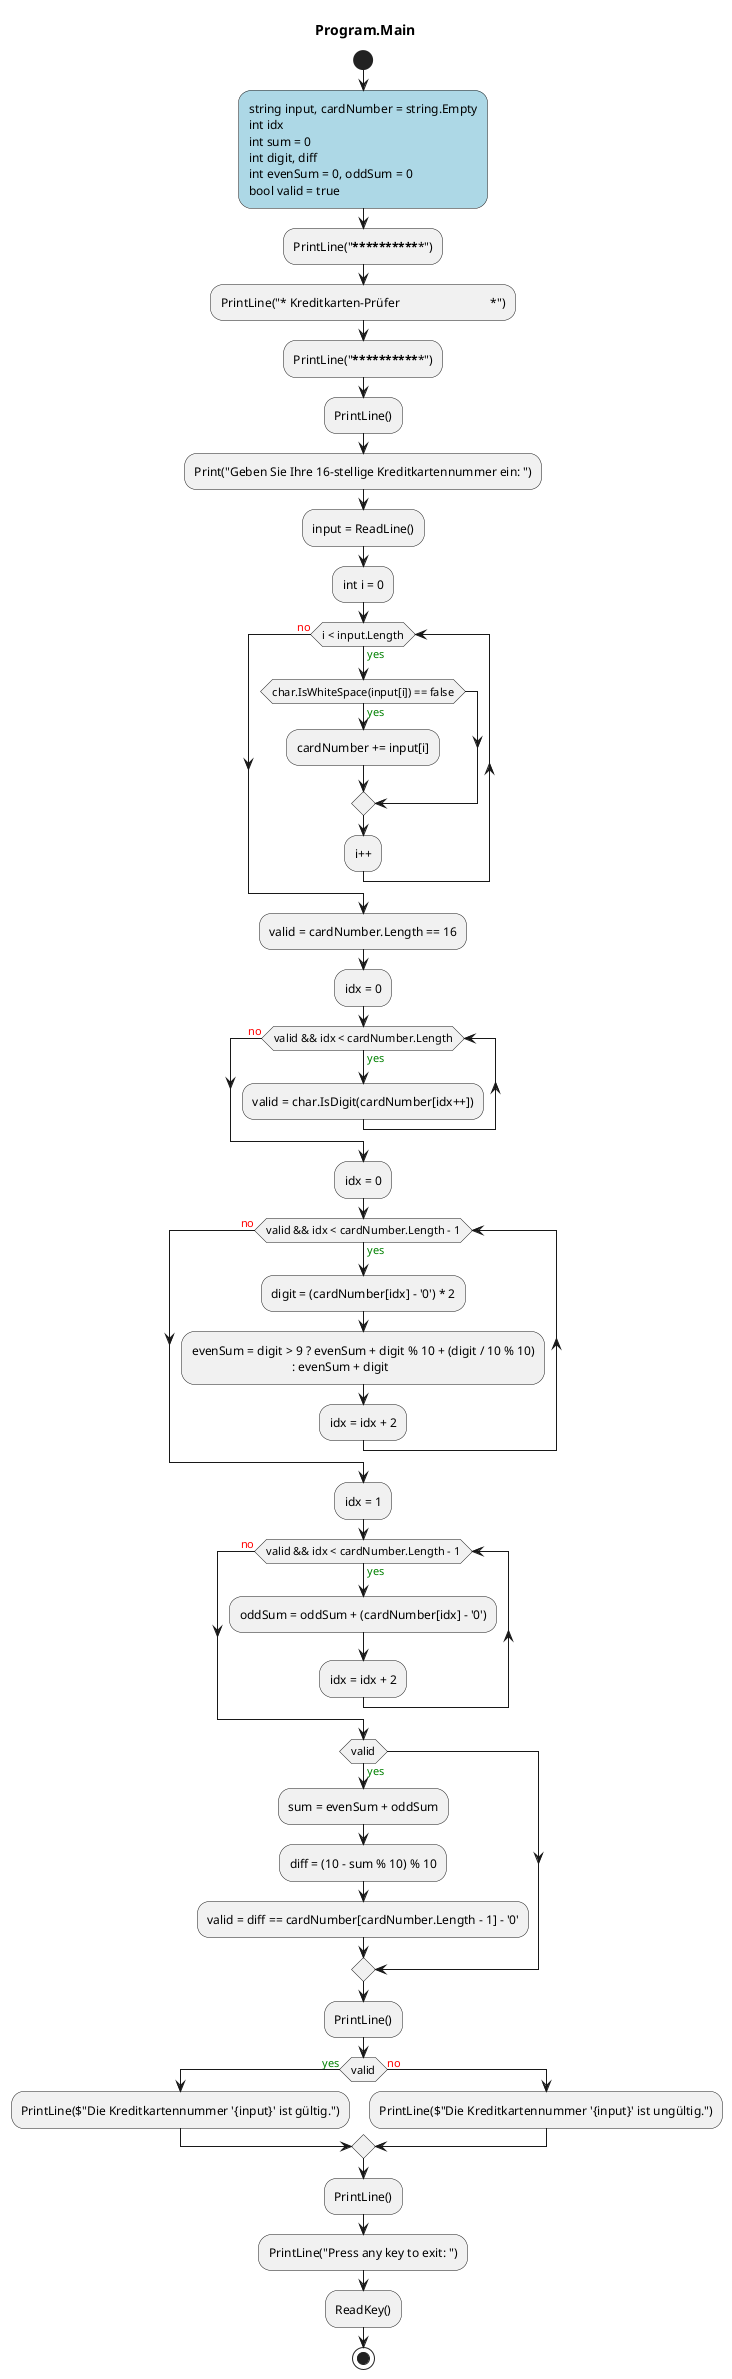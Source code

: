 @startuml Program.Main
title Program.Main
start
#LightBlue:string input, cardNumber = string.Empty
int idx
int sum = 0
int digit, diff
int evenSum = 0, oddSum = 0
bool valid = true;
:PrintLine("***************************************************");
:PrintLine("* Kreditkarten-Prüfer                             *");
:PrintLine("***************************************************");
:PrintLine();
:Print("Geben Sie Ihre 16-stellige Kreditkartennummer ein: ");
:input = ReadLine();
:int i = 0;
while (i < input.Length) is (<color:green>yes)
    if (char.IsWhiteSpace(input[i]) == false) then (<color:green>yes)
        :cardNumber += input[i];
    endif
:i++;
endwhile (<color:red>no)
:valid = cardNumber.Length == 16;
:idx = 0;
while (valid && idx < cardNumber.Length) is (<color:green>yes)
    :valid = char.IsDigit(cardNumber[idx++]);
endwhile (<color:red>no)
:idx = 0;
while (valid && idx < cardNumber.Length - 1) is (<color:green>yes)
    :digit = (cardNumber[idx] - '0') * 2;
    :evenSum = digit > 9 ? evenSum + digit % 10 + (digit / 10 % 10)
                                    : evenSum + digit;
    :idx = idx + 2;
endwhile (<color:red>no)
:idx = 1;
while (valid && idx < cardNumber.Length - 1) is (<color:green>yes)
    :oddSum = oddSum + (cardNumber[idx] - '0');
    :idx = idx + 2;
endwhile (<color:red>no)
if (valid) then (<color:green>yes)
    :sum = evenSum + oddSum;
    :diff = (10 - sum % 10) % 10;
    :valid = diff == cardNumber[cardNumber.Length - 1] - '0';
endif
:PrintLine();
if (valid) then (<color:green>yes)
    :PrintLine($"Die Kreditkartennummer '{input}' ist gültig.");
  else (<color:red>no)
      :PrintLine($"Die Kreditkartennummer '{input}' ist ungültig.");
endif
:PrintLine();
:PrintLine("Press any key to exit: ");
:ReadKey();
stop
@enduml
